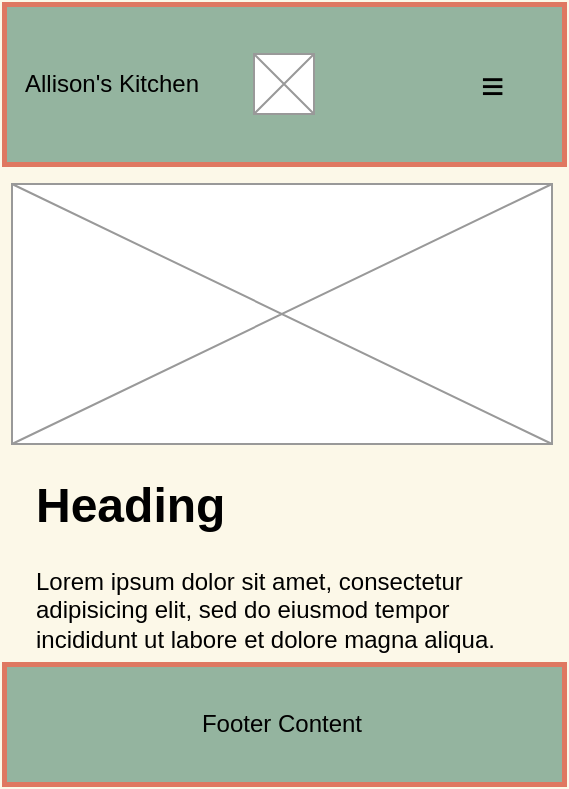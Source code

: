 <mxfile version="28.0.6" pages="2">
  <diagram name="phone-view" id="uimEJUumYNcaEB8E-O8u">
    <mxGraphModel dx="772" dy="510" grid="1" gridSize="10" guides="1" tooltips="1" connect="1" arrows="1" fold="1" page="1" pageScale="1" pageWidth="291" pageHeight="413" background="#FCF8E8" math="0" shadow="0">
      <root>
        <mxCell id="0" />
        <mxCell id="1" parent="0" />
        <mxCell id="-ruJswVnlO5feAsXczUm-1" value="&lt;font style=&quot;font-size: 20px;&quot;&gt;≡&amp;nbsp; &amp;nbsp; &amp;nbsp;&lt;/font&gt;" style="rounded=0;whiteSpace=wrap;html=1;fillColor=#94B49F;align=right;strokeColor=#DF7861;strokeWidth=2.5;" parent="1" vertex="1">
          <mxGeometry x="6" y="10" width="280" height="80" as="geometry" />
        </mxCell>
        <mxCell id="-ruJswVnlO5feAsXczUm-2" value="" style="rounded=0;whiteSpace=wrap;html=1;fillColor=#94B49F;strokeColor=#DF7861;strokeWidth=2.5;" parent="1" vertex="1">
          <mxGeometry x="6" y="340" width="280" height="60" as="geometry" />
        </mxCell>
        <mxCell id="-ruJswVnlO5feAsXczUm-3" value="" style="verticalLabelPosition=bottom;shadow=0;dashed=0;align=center;html=1;verticalAlign=top;strokeWidth=1;shape=mxgraph.mockup.graphics.simpleIcon;strokeColor=#999999;" parent="1" vertex="1">
          <mxGeometry x="10" y="100" width="270" height="130" as="geometry" />
        </mxCell>
        <mxCell id="-ruJswVnlO5feAsXczUm-5" value="&lt;h1 style=&quot;margin-top: 0px;&quot;&gt;Heading&lt;/h1&gt;&lt;p&gt;Lorem ipsum dolor sit amet, consectetur adipisicing elit, sed do eiusmod tempor incididunt ut labore et dolore magna aliqua.&lt;/p&gt;" style="text;html=1;whiteSpace=wrap;overflow=hidden;rounded=0;" parent="1" vertex="1">
          <mxGeometry x="20" y="240" width="250" height="100" as="geometry" />
        </mxCell>
        <mxCell id="-ruJswVnlO5feAsXczUm-6" value="Footer Content" style="text;html=1;align=center;verticalAlign=middle;whiteSpace=wrap;rounded=0;" parent="1" vertex="1">
          <mxGeometry x="90" y="355" width="110" height="30" as="geometry" />
        </mxCell>
        <mxCell id="-ruJswVnlO5feAsXczUm-7" value="Allison&#39;s Kitchen" style="text;html=1;align=center;verticalAlign=middle;whiteSpace=wrap;rounded=0;" parent="1" vertex="1">
          <mxGeometry x="10" y="35" width="100" height="30" as="geometry" />
        </mxCell>
        <mxCell id="-ruJswVnlO5feAsXczUm-8" value="" style="verticalLabelPosition=bottom;shadow=0;dashed=0;align=center;html=1;verticalAlign=top;strokeWidth=1;shape=mxgraph.mockup.graphics.simpleIcon;strokeColor=#999999;" parent="1" vertex="1">
          <mxGeometry x="131" y="35" width="30" height="30" as="geometry" />
        </mxCell>
      </root>
    </mxGraphModel>
  </diagram>
  <diagram id="RZhtz3-1s99koeC_QlBv" name="web-view">
    <mxGraphModel dx="772" dy="510" grid="1" gridSize="10" guides="1" tooltips="1" connect="1" arrows="1" fold="1" page="1" pageScale="1" pageWidth="413" pageHeight="291" background="#FCF8E8" math="0" shadow="0">
      <root>
        <mxCell id="0" />
        <mxCell id="1" parent="0" />
        <mxCell id="ypGUGQA5N95yqIHsX2ru-1" value="" style="rounded=0;whiteSpace=wrap;html=1;fillColor=#94B49F;labelBorderColor=none;strokeColor=#DF7861;perimeterSpacing=10;strokeWidth=2.5;" parent="1" vertex="1">
          <mxGeometry x="7" y="10" width="400" height="70" as="geometry" />
        </mxCell>
        <mxCell id="ypGUGQA5N95yqIHsX2ru-2" value="" style="rounded=0;whiteSpace=wrap;html=1;fillColor=#94B49F;strokeWidth=2.5;strokeColor=#DF7861;" parent="1" vertex="1">
          <mxGeometry x="7" y="230" width="400" height="50.5" as="geometry" />
        </mxCell>
        <mxCell id="ypGUGQA5N95yqIHsX2ru-3" value="Allison&#39;s Kitchen" style="text;html=1;align=center;verticalAlign=middle;whiteSpace=wrap;rounded=0;fontSize=15;" parent="1" vertex="1">
          <mxGeometry x="7" y="30" width="120" height="30" as="geometry" />
        </mxCell>
        <mxCell id="ypGUGQA5N95yqIHsX2ru-4" value="" style="verticalLabelPosition=bottom;shadow=0;dashed=0;align=center;html=1;verticalAlign=top;strokeWidth=1;shape=mxgraph.mockup.graphics.simpleIcon;strokeColor=#999999;" parent="1" vertex="1">
          <mxGeometry x="150" y="30" width="30" height="30" as="geometry" />
        </mxCell>
        <mxCell id="ypGUGQA5N95yqIHsX2ru-5" value="Home" style="text;html=1;align=center;verticalAlign=middle;whiteSpace=wrap;rounded=0;" parent="1" vertex="1">
          <mxGeometry x="190" y="30" width="60" height="30" as="geometry" />
        </mxCell>
        <mxCell id="ypGUGQA5N95yqIHsX2ru-6" value="Index" style="text;html=1;align=center;verticalAlign=middle;whiteSpace=wrap;rounded=0;" parent="1" vertex="1">
          <mxGeometry x="230" y="30" width="60" height="30" as="geometry" />
        </mxCell>
        <mxCell id="ypGUGQA5N95yqIHsX2ru-7" value="Recipes" style="text;html=1;align=center;verticalAlign=middle;whiteSpace=wrap;rounded=0;" parent="1" vertex="1">
          <mxGeometry x="280" y="30" width="60" height="30" as="geometry" />
        </mxCell>
        <mxCell id="ypGUGQA5N95yqIHsX2ru-8" value="Contribute" style="text;html=1;align=center;verticalAlign=middle;whiteSpace=wrap;rounded=0;" parent="1" vertex="1">
          <mxGeometry x="340" y="30" width="60" height="30" as="geometry" />
        </mxCell>
        <mxCell id="ypGUGQA5N95yqIHsX2ru-9" value="" style="verticalLabelPosition=bottom;shadow=0;dashed=0;align=center;html=1;verticalAlign=top;strokeWidth=1;shape=mxgraph.mockup.graphics.simpleIcon;strokeColor=#999999;" parent="1" vertex="1">
          <mxGeometry x="20" y="90" width="160" height="130" as="geometry" />
        </mxCell>
        <mxCell id="ypGUGQA5N95yqIHsX2ru-10" value="&lt;h1 style=&quot;margin-top: 0px;&quot;&gt;Heading&lt;/h1&gt;&lt;p&gt;Lorem ipsum dolor sit amet, consectetur adipisicing elit, sed do eiusmod tempor incididunt ut labore et dolore magna aliqua.&lt;/p&gt;" style="text;html=1;whiteSpace=wrap;overflow=hidden;rounded=0;" parent="1" vertex="1">
          <mxGeometry x="200" y="95" width="180" height="120" as="geometry" />
        </mxCell>
        <mxCell id="ypGUGQA5N95yqIHsX2ru-11" value="Footer Content" style="text;html=1;align=center;verticalAlign=middle;whiteSpace=wrap;rounded=0;" parent="1" vertex="1">
          <mxGeometry x="159" y="240.25" width="96" height="30" as="geometry" />
        </mxCell>
      </root>
    </mxGraphModel>
  </diagram>
</mxfile>

